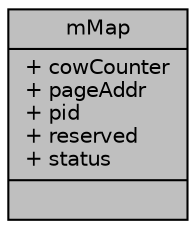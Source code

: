 digraph "mMap"
{
 // LATEX_PDF_SIZE
  edge [fontname="Helvetica",fontsize="10",labelfontname="Helvetica",labelfontsize="10"];
  node [fontname="Helvetica",fontsize="10",shape=record];
  Node1 [label="{mMap\n|+ cowCounter\l+ pageAddr\l+ pid\l+ reserved\l+ status\l|}",height=0.2,width=0.4,color="black", fillcolor="grey75", style="filled", fontcolor="black",tooltip=" "];
}
